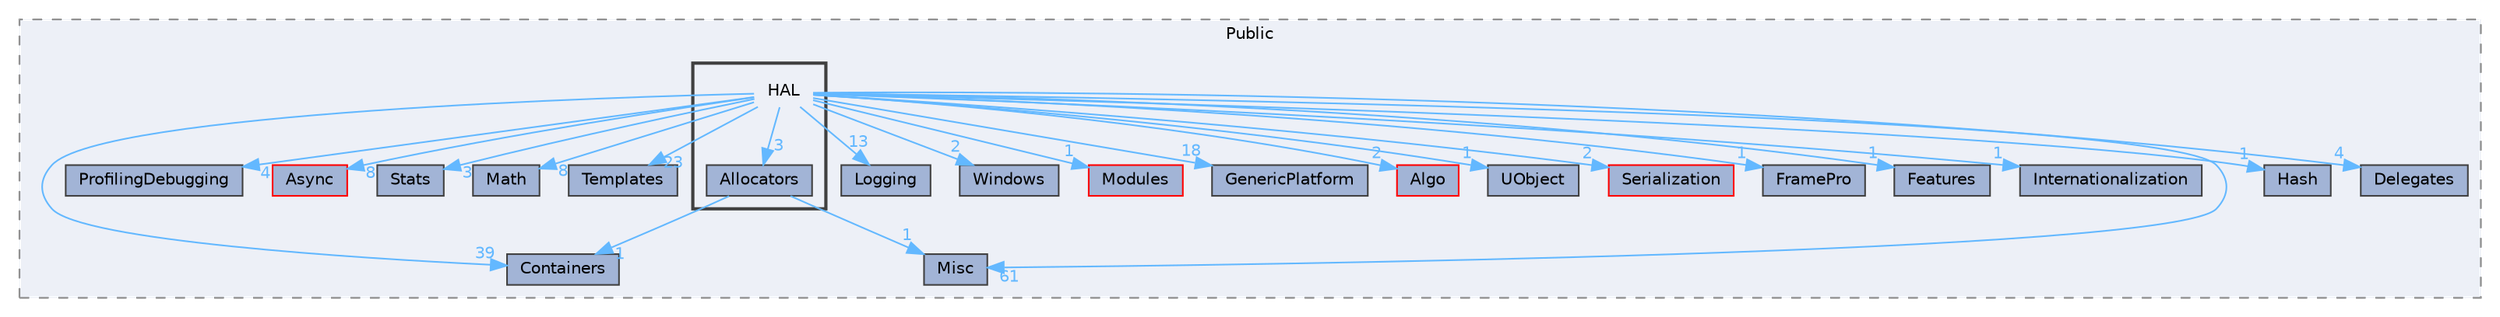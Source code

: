 digraph "HAL"
{
 // INTERACTIVE_SVG=YES
 // LATEX_PDF_SIZE
  bgcolor="transparent";
  edge [fontname=Helvetica,fontsize=10,labelfontname=Helvetica,labelfontsize=10];
  node [fontname=Helvetica,fontsize=10,shape=box,height=0.2,width=0.4];
  compound=true
  subgraph clusterdir_ba49309ee78fabe0452662bc1a7ef37d {
    graph [ bgcolor="#edf0f7", pencolor="grey50", label="Public", fontname=Helvetica,fontsize=10 style="filled,dashed", URL="dir_ba49309ee78fabe0452662bc1a7ef37d.html",tooltip=""]
  dir_05d66f52e7112794eb14e508e2415903 [label="ProfilingDebugging", fillcolor="#a2b4d6", color="grey25", style="filled", URL="dir_05d66f52e7112794eb14e508e2415903.html",tooltip=""];
  dir_fab0544b3443f914df6ed288343023f7 [label="Async", fillcolor="#a2b4d6", color="red", style="filled", URL="dir_fab0544b3443f914df6ed288343023f7.html",tooltip=""];
  dir_e0cb2c4386df61ba97611b89ffa6022e [label="Stats", fillcolor="#a2b4d6", color="grey25", style="filled", URL="dir_e0cb2c4386df61ba97611b89ffa6022e.html",tooltip=""];
  dir_d9c32345848c1de2353c1248bbdefaac [label="Math", fillcolor="#a2b4d6", color="grey25", style="filled", URL="dir_d9c32345848c1de2353c1248bbdefaac.html",tooltip=""];
  dir_d923b29e5793e4ca6ecf89bd6d2fe94d [label="Templates", fillcolor="#a2b4d6", color="grey25", style="filled", URL="dir_d923b29e5793e4ca6ecf89bd6d2fe94d.html",tooltip=""];
  dir_d6d4edf6ba84739b62e6fae684879a69 [label="Containers", fillcolor="#a2b4d6", color="grey25", style="filled", URL="dir_d6d4edf6ba84739b62e6fae684879a69.html",tooltip=""];
  dir_cdbe86fff28349c50d558c00879cc362 [label="Logging", fillcolor="#a2b4d6", color="grey25", style="filled", URL="dir_cdbe86fff28349c50d558c00879cc362.html",tooltip=""];
  dir_c6334f7c21d3e53d5a1c1a7f63a2fefd [label="Windows", fillcolor="#a2b4d6", color="grey25", style="filled", URL="dir_c6334f7c21d3e53d5a1c1a7f63a2fefd.html",tooltip=""];
  dir_12cdd3bc8143e5528c8a1de6fac6c11e [label="Modules", fillcolor="#a2b4d6", color="red", style="filled", URL="dir_12cdd3bc8143e5528c8a1de6fac6c11e.html",tooltip=""];
  dir_1c568e3b9220952114991a6a4d431654 [label="GenericPlatform", fillcolor="#a2b4d6", color="grey25", style="filled", URL="dir_1c568e3b9220952114991a6a4d431654.html",tooltip=""];
  dir_1fe1ba1bbc29dab414502b62d4117415 [label="Algo", fillcolor="#a2b4d6", color="red", style="filled", URL="dir_1fe1ba1bbc29dab414502b62d4117415.html",tooltip=""];
  dir_2d932d80d33aabcfd2bb1405923ee501 [label="UObject", fillcolor="#a2b4d6", color="grey25", style="filled", URL="dir_2d932d80d33aabcfd2bb1405923ee501.html",tooltip=""];
  dir_4acb951885fdf3c7a4c2ab809ab845db [label="Serialization", fillcolor="#a2b4d6", color="red", style="filled", URL="dir_4acb951885fdf3c7a4c2ab809ab845db.html",tooltip=""];
  dir_5c0eeb3c15b03c983b321397a46f2ba1 [label="FramePro", fillcolor="#a2b4d6", color="grey25", style="filled", URL="dir_5c0eeb3c15b03c983b321397a46f2ba1.html",tooltip=""];
  dir_62f09b8e1e6f3ef586ee436577226f09 [label="Features", fillcolor="#a2b4d6", color="grey25", style="filled", URL="dir_62f09b8e1e6f3ef586ee436577226f09.html",tooltip=""];
  dir_7c36f6222b1cd3894142f27e327fdf31 [label="Internationalization", fillcolor="#a2b4d6", color="grey25", style="filled", URL="dir_7c36f6222b1cd3894142f27e327fdf31.html",tooltip=""];
  dir_8d7b93d547498163f6da7ff79a1b5a4d [label="Misc", fillcolor="#a2b4d6", color="grey25", style="filled", URL="dir_8d7b93d547498163f6da7ff79a1b5a4d.html",tooltip=""];
  dir_a38a951f27dd3f115870e584331ce9ae [label="Hash", fillcolor="#a2b4d6", color="grey25", style="filled", URL="dir_a38a951f27dd3f115870e584331ce9ae.html",tooltip=""];
  dir_a39d52dbb05fe3fcbf188fdc980a664a [label="Delegates", fillcolor="#a2b4d6", color="grey25", style="filled", URL="dir_a39d52dbb05fe3fcbf188fdc980a664a.html",tooltip=""];
  subgraph clusterdir_06b681a867cd45e91f64ca04156625cf {
    graph [ bgcolor="#edf0f7", pencolor="grey25", label="", fontname=Helvetica,fontsize=10 style="filled,bold", URL="dir_06b681a867cd45e91f64ca04156625cf.html",tooltip=""]
    dir_06b681a867cd45e91f64ca04156625cf [shape=plaintext, label="HAL"];
  dir_1e2241439f88fec75689e3f4be6171eb [label="Allocators", fillcolor="#a2b4d6", color="grey25", style="filled", URL="dir_1e2241439f88fec75689e3f4be6171eb.html",tooltip=""];
  }
  }
  dir_06b681a867cd45e91f64ca04156625cf->dir_05d66f52e7112794eb14e508e2415903 [headlabel="4", labeldistance=1.5 headhref="dir_000461_000773.html" href="dir_000461_000773.html" color="steelblue1" fontcolor="steelblue1"];
  dir_06b681a867cd45e91f64ca04156625cf->dir_12cdd3bc8143e5528c8a1de6fac6c11e [headlabel="1", labeldistance=1.5 headhref="dir_000461_000663.html" href="dir_000461_000663.html" color="steelblue1" fontcolor="steelblue1"];
  dir_06b681a867cd45e91f64ca04156625cf->dir_1c568e3b9220952114991a6a4d431654 [headlabel="18", labeldistance=1.5 headhref="dir_000461_000432.html" href="dir_000461_000432.html" color="steelblue1" fontcolor="steelblue1"];
  dir_06b681a867cd45e91f64ca04156625cf->dir_1e2241439f88fec75689e3f4be6171eb [headlabel="3", labeldistance=1.5 headhref="dir_000461_000022.html" href="dir_000461_000022.html" color="steelblue1" fontcolor="steelblue1"];
  dir_06b681a867cd45e91f64ca04156625cf->dir_1fe1ba1bbc29dab414502b62d4117415 [headlabel="2", labeldistance=1.5 headhref="dir_000461_000021.html" href="dir_000461_000021.html" color="steelblue1" fontcolor="steelblue1"];
  dir_06b681a867cd45e91f64ca04156625cf->dir_2d932d80d33aabcfd2bb1405923ee501 [headlabel="1", labeldistance=1.5 headhref="dir_000461_001227.html" href="dir_000461_001227.html" color="steelblue1" fontcolor="steelblue1"];
  dir_06b681a867cd45e91f64ca04156625cf->dir_4acb951885fdf3c7a4c2ab809ab845db [headlabel="2", labeldistance=1.5 headhref="dir_000461_001018.html" href="dir_000461_001018.html" color="steelblue1" fontcolor="steelblue1"];
  dir_06b681a867cd45e91f64ca04156625cf->dir_5c0eeb3c15b03c983b321397a46f2ba1 [headlabel="1", labeldistance=1.5 headhref="dir_000461_000411.html" href="dir_000461_000411.html" color="steelblue1" fontcolor="steelblue1"];
  dir_06b681a867cd45e91f64ca04156625cf->dir_62f09b8e1e6f3ef586ee436577226f09 [headlabel="1", labeldistance=1.5 headhref="dir_000461_000396.html" href="dir_000461_000396.html" color="steelblue1" fontcolor="steelblue1"];
  dir_06b681a867cd45e91f64ca04156625cf->dir_7c36f6222b1cd3894142f27e327fdf31 [headlabel="1", labeldistance=1.5 headhref="dir_000461_000526.html" href="dir_000461_000526.html" color="steelblue1" fontcolor="steelblue1"];
  dir_06b681a867cd45e91f64ca04156625cf->dir_8d7b93d547498163f6da7ff79a1b5a4d [headlabel="61", labeldistance=1.5 headhref="dir_000461_000649.html" href="dir_000461_000649.html" color="steelblue1" fontcolor="steelblue1"];
  dir_06b681a867cd45e91f64ca04156625cf->dir_a38a951f27dd3f115870e584331ce9ae [headlabel="1", labeldistance=1.5 headhref="dir_000461_000470.html" href="dir_000461_000470.html" color="steelblue1" fontcolor="steelblue1"];
  dir_06b681a867cd45e91f64ca04156625cf->dir_a39d52dbb05fe3fcbf188fdc980a664a [headlabel="4", labeldistance=1.5 headhref="dir_000461_000308.html" href="dir_000461_000308.html" color="steelblue1" fontcolor="steelblue1"];
  dir_06b681a867cd45e91f64ca04156625cf->dir_c6334f7c21d3e53d5a1c1a7f63a2fefd [headlabel="2", labeldistance=1.5 headhref="dir_000461_001292.html" href="dir_000461_001292.html" color="steelblue1" fontcolor="steelblue1"];
  dir_06b681a867cd45e91f64ca04156625cf->dir_cdbe86fff28349c50d558c00879cc362 [headlabel="13", labeldistance=1.5 headhref="dir_000461_000592.html" href="dir_000461_000592.html" color="steelblue1" fontcolor="steelblue1"];
  dir_06b681a867cd45e91f64ca04156625cf->dir_d6d4edf6ba84739b62e6fae684879a69 [headlabel="39", labeldistance=1.5 headhref="dir_000461_000253.html" href="dir_000461_000253.html" color="steelblue1" fontcolor="steelblue1"];
  dir_06b681a867cd45e91f64ca04156625cf->dir_d923b29e5793e4ca6ecf89bd6d2fe94d [headlabel="23", labeldistance=1.5 headhref="dir_000461_001176.html" href="dir_000461_001176.html" color="steelblue1" fontcolor="steelblue1"];
  dir_06b681a867cd45e91f64ca04156625cf->dir_d9c32345848c1de2353c1248bbdefaac [headlabel="8", labeldistance=1.5 headhref="dir_000461_000608.html" href="dir_000461_000608.html" color="steelblue1" fontcolor="steelblue1"];
  dir_06b681a867cd45e91f64ca04156625cf->dir_e0cb2c4386df61ba97611b89ffa6022e [headlabel="3", labeldistance=1.5 headhref="dir_000461_001138.html" href="dir_000461_001138.html" color="steelblue1" fontcolor="steelblue1"];
  dir_06b681a867cd45e91f64ca04156625cf->dir_fab0544b3443f914df6ed288343023f7 [headlabel="8", labeldistance=1.5 headhref="dir_000461_000065.html" href="dir_000461_000065.html" color="steelblue1" fontcolor="steelblue1"];
  dir_1e2241439f88fec75689e3f4be6171eb->dir_8d7b93d547498163f6da7ff79a1b5a4d [headlabel="1", labeldistance=1.5 headhref="dir_000022_000649.html" href="dir_000022_000649.html" color="steelblue1" fontcolor="steelblue1"];
  dir_1e2241439f88fec75689e3f4be6171eb->dir_d6d4edf6ba84739b62e6fae684879a69 [headlabel="1", labeldistance=1.5 headhref="dir_000022_000253.html" href="dir_000022_000253.html" color="steelblue1" fontcolor="steelblue1"];
}
